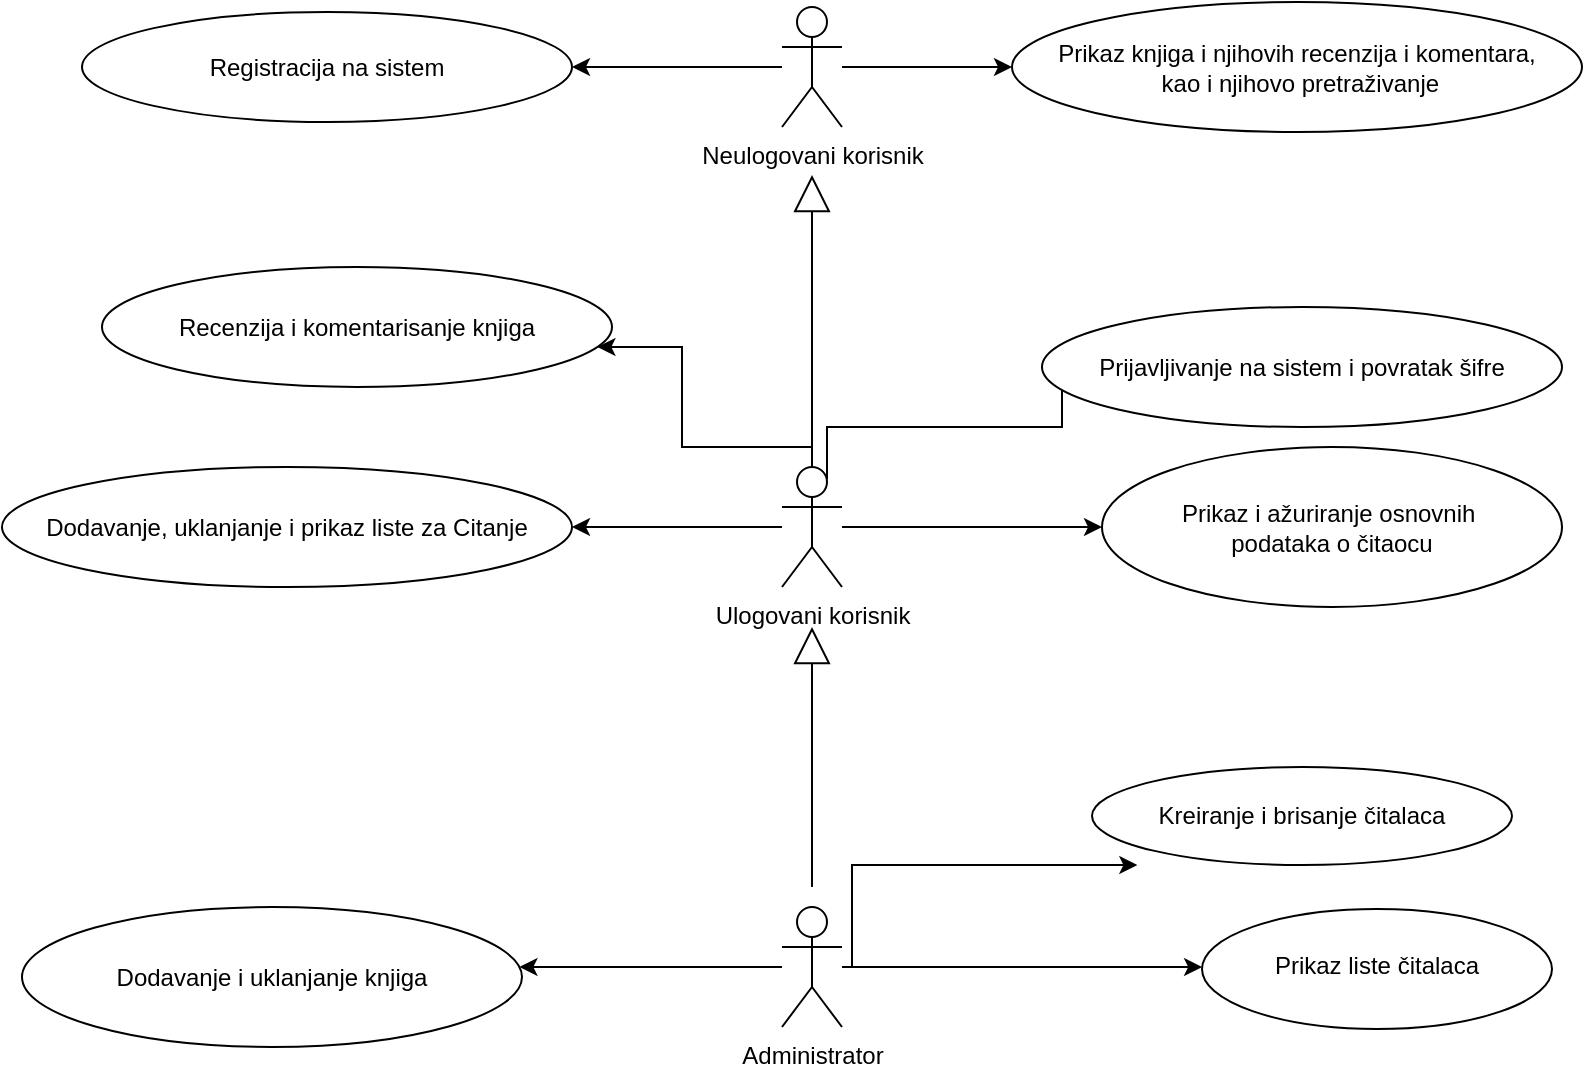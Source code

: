 <mxfile version="25.0.1">
  <diagram name="Page-1" id="oMWHzseDJMsNfjr_P1Ng">
    <mxGraphModel dx="1036" dy="606" grid="1" gridSize="10" guides="1" tooltips="1" connect="1" arrows="1" fold="1" page="1" pageScale="1" pageWidth="850" pageHeight="1100" math="0" shadow="0">
      <root>
        <mxCell id="0" />
        <mxCell id="1" parent="0" />
        <mxCell id="UkzVXQFpZRV-EjQfRtY4-4" value="" style="edgeStyle=orthogonalEdgeStyle;rounded=0;orthogonalLoop=1;jettySize=auto;html=1;" edge="1" parent="1" source="UkzVXQFpZRV-EjQfRtY4-1" target="UkzVXQFpZRV-EjQfRtY4-3">
          <mxGeometry relative="1" as="geometry" />
        </mxCell>
        <mxCell id="UkzVXQFpZRV-EjQfRtY4-6" value="" style="edgeStyle=orthogonalEdgeStyle;rounded=0;orthogonalLoop=1;jettySize=auto;html=1;" edge="1" parent="1" source="UkzVXQFpZRV-EjQfRtY4-1" target="UkzVXQFpZRV-EjQfRtY4-5">
          <mxGeometry relative="1" as="geometry" />
        </mxCell>
        <mxCell id="UkzVXQFpZRV-EjQfRtY4-1" value="Neulogovani korisnik" style="shape=umlActor;verticalLabelPosition=bottom;verticalAlign=top;html=1;outlineConnect=0;fontStyle=0" vertex="1" parent="1">
          <mxGeometry x="815" y="162.5" width="30" height="60" as="geometry" />
        </mxCell>
        <mxCell id="UkzVXQFpZRV-EjQfRtY4-3" value="Prikaz knjiga i njihovih recenzija i komentara,&lt;div&gt;&amp;nbsp;kao i njihovo pretraživanje&lt;br&gt;&lt;/div&gt;" style="ellipse;whiteSpace=wrap;html=1;verticalAlign=middle;fontStyle=0;align=center;" vertex="1" parent="1">
          <mxGeometry x="930" y="160" width="285" height="65" as="geometry" />
        </mxCell>
        <mxCell id="UkzVXQFpZRV-EjQfRtY4-5" value="&lt;div&gt;&lt;span style=&quot;background-color: initial;&quot;&gt;Registracija na sistem&lt;/span&gt;&lt;br&gt;&lt;/div&gt;" style="ellipse;whiteSpace=wrap;html=1;verticalAlign=middle;fontStyle=0;" vertex="1" parent="1">
          <mxGeometry x="465" y="165" width="245" height="55" as="geometry" />
        </mxCell>
        <mxCell id="UkzVXQFpZRV-EjQfRtY4-9" value="" style="edgeStyle=orthogonalEdgeStyle;rounded=0;orthogonalLoop=1;jettySize=auto;html=1;exitX=0.75;exitY=0.1;exitDx=0;exitDy=0;exitPerimeter=0;" edge="1" parent="1" source="UkzVXQFpZRV-EjQfRtY4-7">
          <mxGeometry relative="1" as="geometry">
            <mxPoint x="725" y="372.5" as="sourcePoint" />
            <mxPoint x="955" y="342.5" as="targetPoint" />
            <Array as="points">
              <mxPoint x="838" y="372.5" />
              <mxPoint x="955" y="372.5" />
            </Array>
          </mxGeometry>
        </mxCell>
        <mxCell id="UkzVXQFpZRV-EjQfRtY4-11" value="" style="edgeStyle=orthogonalEdgeStyle;rounded=0;orthogonalLoop=1;jettySize=auto;html=1;" edge="1" parent="1" source="UkzVXQFpZRV-EjQfRtY4-7" target="UkzVXQFpZRV-EjQfRtY4-10">
          <mxGeometry relative="1" as="geometry" />
        </mxCell>
        <mxCell id="UkzVXQFpZRV-EjQfRtY4-16" value="" style="edgeStyle=orthogonalEdgeStyle;rounded=0;orthogonalLoop=1;jettySize=auto;html=1;exitX=0.5;exitY=0;exitDx=0;exitDy=0;exitPerimeter=0;" edge="1" parent="1" source="UkzVXQFpZRV-EjQfRtY4-7" target="UkzVXQFpZRV-EjQfRtY4-15">
          <mxGeometry relative="1" as="geometry">
            <mxPoint x="835" y="382.5" as="sourcePoint" />
            <Array as="points">
              <mxPoint x="830" y="382.5" />
              <mxPoint x="765" y="382.5" />
              <mxPoint x="765" y="332.5" />
            </Array>
          </mxGeometry>
        </mxCell>
        <mxCell id="UkzVXQFpZRV-EjQfRtY4-18" value="" style="edgeStyle=orthogonalEdgeStyle;rounded=0;orthogonalLoop=1;jettySize=auto;html=1;" edge="1" parent="1" source="UkzVXQFpZRV-EjQfRtY4-7" target="UkzVXQFpZRV-EjQfRtY4-17">
          <mxGeometry relative="1" as="geometry" />
        </mxCell>
        <mxCell id="UkzVXQFpZRV-EjQfRtY4-7" value="Ulogovani korisnik" style="shape=umlActor;verticalLabelPosition=bottom;verticalAlign=top;html=1;outlineConnect=0;" vertex="1" parent="1">
          <mxGeometry x="815" y="392.5" width="30" height="60" as="geometry" />
        </mxCell>
        <mxCell id="UkzVXQFpZRV-EjQfRtY4-8" value="&lt;div&gt;Prijavljivanje na sistem i povratak šifre&lt;br&gt;&lt;/div&gt;" style="ellipse;whiteSpace=wrap;html=1;verticalAlign=middle;" vertex="1" parent="1">
          <mxGeometry x="945" y="312.5" width="260" height="60" as="geometry" />
        </mxCell>
        <mxCell id="UkzVXQFpZRV-EjQfRtY4-10" value="&lt;span style=&quot;background-color: initial;&quot;&gt;Prikaz i ažuriranje osnovnih&amp;nbsp;&lt;/span&gt;&lt;div&gt;&lt;span style=&quot;background-color: initial;&quot;&gt;podataka o čitaocu&lt;/span&gt;&lt;br&gt;&lt;/div&gt;" style="ellipse;whiteSpace=wrap;html=1;verticalAlign=middle;" vertex="1" parent="1">
          <mxGeometry x="975" y="382.5" width="230" height="80" as="geometry" />
        </mxCell>
        <mxCell id="UkzVXQFpZRV-EjQfRtY4-15" value="&lt;div&gt;&lt;span style=&quot;background-color: initial;&quot;&gt;Recenzija i komentarisanje knjiga&lt;/span&gt;&lt;br&gt;&lt;/div&gt;" style="ellipse;whiteSpace=wrap;html=1;verticalAlign=middle;" vertex="1" parent="1">
          <mxGeometry x="475" y="292.5" width="255" height="60" as="geometry" />
        </mxCell>
        <mxCell id="UkzVXQFpZRV-EjQfRtY4-17" value="&lt;div&gt;&lt;span style=&quot;background-color: initial;&quot;&gt;Dodavanje, uklanjanje i prikaz liste za Citanje&lt;/span&gt;&lt;br&gt;&lt;/div&gt;" style="ellipse;whiteSpace=wrap;html=1;verticalAlign=middle;" vertex="1" parent="1">
          <mxGeometry x="425" y="392.5" width="285" height="60" as="geometry" />
        </mxCell>
        <mxCell id="UkzVXQFpZRV-EjQfRtY4-19" value="" style="endArrow=block;endSize=16;endFill=0;html=1;rounded=0;" edge="1" parent="1">
          <mxGeometry width="160" relative="1" as="geometry">
            <mxPoint x="830" y="386.5" as="sourcePoint" />
            <mxPoint x="830" y="246.5" as="targetPoint" />
          </mxGeometry>
        </mxCell>
        <mxCell id="UkzVXQFpZRV-EjQfRtY4-22" value="" style="edgeStyle=orthogonalEdgeStyle;rounded=0;orthogonalLoop=1;jettySize=auto;html=1;" edge="1" parent="1" source="UkzVXQFpZRV-EjQfRtY4-20">
          <mxGeometry relative="1" as="geometry">
            <mxPoint x="850" y="631.5" as="sourcePoint" />
            <mxPoint x="992.68" y="591.5" as="targetPoint" />
            <Array as="points">
              <mxPoint x="850" y="643" />
              <mxPoint x="850" y="592" />
            </Array>
          </mxGeometry>
        </mxCell>
        <mxCell id="UkzVXQFpZRV-EjQfRtY4-26" value="" style="edgeStyle=orthogonalEdgeStyle;rounded=0;orthogonalLoop=1;jettySize=auto;html=1;" edge="1" parent="1" source="UkzVXQFpZRV-EjQfRtY4-20" target="UkzVXQFpZRV-EjQfRtY4-25">
          <mxGeometry relative="1" as="geometry">
            <Array as="points">
              <mxPoint x="1045" y="642.5" />
            </Array>
          </mxGeometry>
        </mxCell>
        <mxCell id="UkzVXQFpZRV-EjQfRtY4-28" value="" style="edgeStyle=orthogonalEdgeStyle;rounded=0;orthogonalLoop=1;jettySize=auto;html=1;" edge="1" parent="1" source="UkzVXQFpZRV-EjQfRtY4-20" target="UkzVXQFpZRV-EjQfRtY4-27">
          <mxGeometry relative="1" as="geometry">
            <Array as="points">
              <mxPoint x="645" y="642.5" />
            </Array>
          </mxGeometry>
        </mxCell>
        <mxCell id="UkzVXQFpZRV-EjQfRtY4-20" value="Administrator" style="shape=umlActor;verticalLabelPosition=bottom;verticalAlign=top;html=1;outlineConnect=0;" vertex="1" parent="1">
          <mxGeometry x="815" y="612.5" width="30" height="60" as="geometry" />
        </mxCell>
        <mxCell id="UkzVXQFpZRV-EjQfRtY4-21" value="&lt;span style=&quot;background-color: initial;&quot;&gt;Kreiranje i brisanje čitalaca&lt;/span&gt;" style="ellipse;whiteSpace=wrap;html=1;verticalAlign=middle;" vertex="1" parent="1">
          <mxGeometry x="970" y="542.5" width="210" height="49" as="geometry" />
        </mxCell>
        <mxCell id="UkzVXQFpZRV-EjQfRtY4-25" value="&lt;div&gt;&lt;br&gt;&lt;/div&gt;&lt;span style=&quot;background-color: initial;&quot;&gt;Prikaz liste čitalaca&lt;/span&gt;" style="ellipse;whiteSpace=wrap;html=1;verticalAlign=top;" vertex="1" parent="1">
          <mxGeometry x="1025" y="613.5" width="175" height="60" as="geometry" />
        </mxCell>
        <mxCell id="UkzVXQFpZRV-EjQfRtY4-27" value="&lt;div&gt;Dodavanje i uklanjanje knjiga&lt;br&gt;&lt;/div&gt;" style="ellipse;whiteSpace=wrap;html=1;verticalAlign=middle;" vertex="1" parent="1">
          <mxGeometry x="435" y="612.5" width="250" height="70" as="geometry" />
        </mxCell>
        <mxCell id="UkzVXQFpZRV-EjQfRtY4-29" value="" style="endArrow=block;endSize=16;endFill=0;html=1;rounded=0;entryX=0.5;entryY=0.5;entryDx=0;entryDy=0;entryPerimeter=0;" edge="1" parent="1">
          <mxGeometry width="160" relative="1" as="geometry">
            <mxPoint x="830" y="602.5" as="sourcePoint" />
            <mxPoint x="830" y="472.5" as="targetPoint" />
          </mxGeometry>
        </mxCell>
      </root>
    </mxGraphModel>
  </diagram>
</mxfile>
